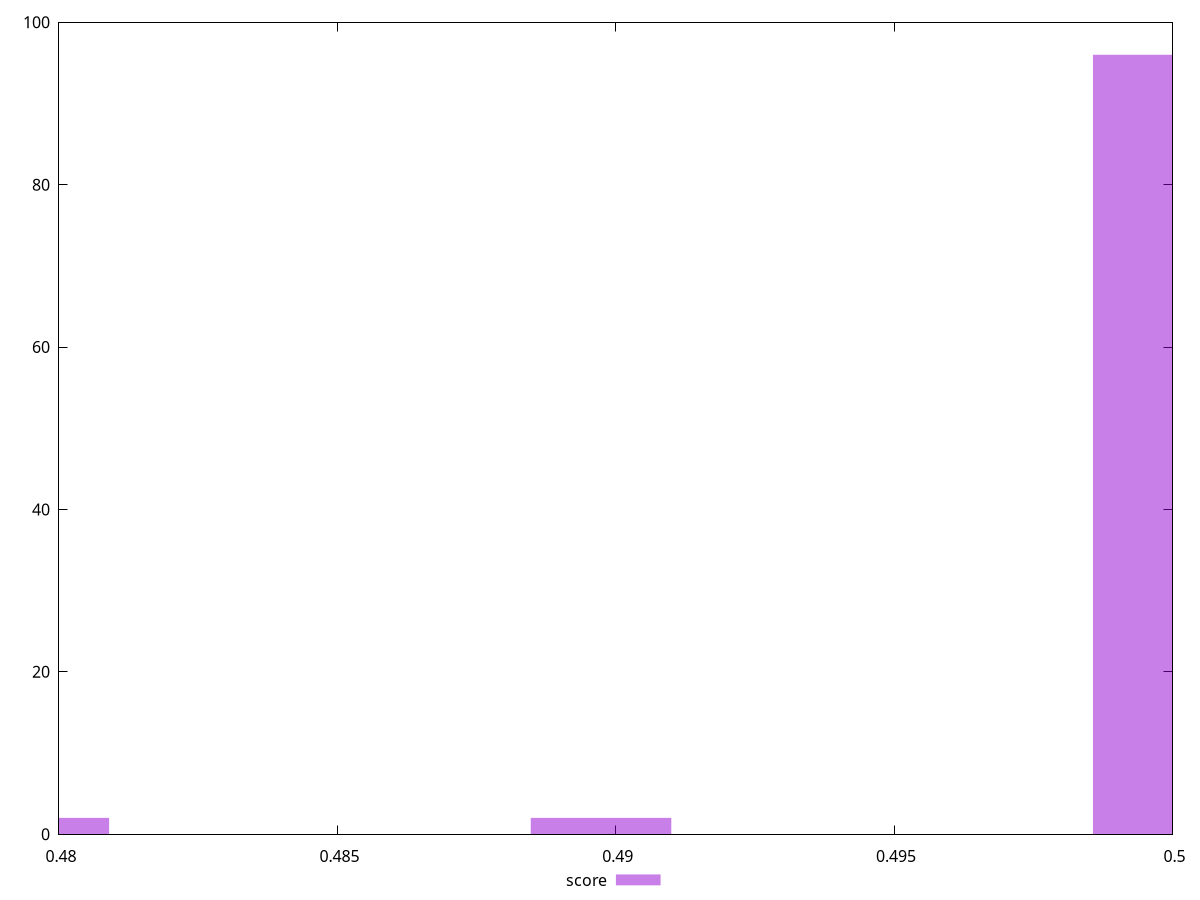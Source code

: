 reset

$score <<EOF
0.49983328368380087 96
0.4897356415891786 2
0.4796379994945564 2
EOF

set key outside below
set boxwidth 0.00252441052365556
set xrange [0.48:0.5]
set yrange [0:100]
set trange [0:100]
set style fill transparent solid 0.5 noborder
set terminal svg size 640, 490 enhanced background rgb 'white'
set output "report_00011_2021-02-09T10:53:21.242Z/uses-rel-preload/samples/pages+cached+noadtech+nomedia/score/histogram.svg"

plot $score title "score" with boxes

reset
